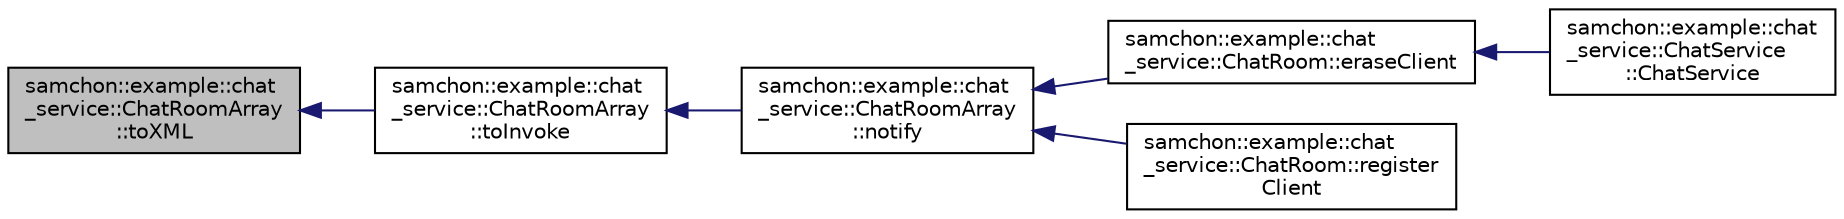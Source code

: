 digraph "samchon::example::chat_service::ChatRoomArray::toXML"
{
  edge [fontname="Helvetica",fontsize="10",labelfontname="Helvetica",labelfontsize="10"];
  node [fontname="Helvetica",fontsize="10",shape=record];
  rankdir="LR";
  Node1 [label="samchon::example::chat\l_service::ChatRoomArray\l::toXML",height=0.2,width=0.4,color="black", fillcolor="grey75", style="filled", fontcolor="black"];
  Node1 -> Node2 [dir="back",color="midnightblue",fontsize="10",style="solid",fontname="Helvetica"];
  Node2 [label="samchon::example::chat\l_service::ChatRoomArray\l::toInvoke",height=0.2,width=0.4,color="black", fillcolor="white", style="filled",URL="$d2/d9a/classsamchon_1_1example_1_1chat__service_1_1ChatRoomArray.html#a227fb2ea6055b9bc7824b29233bc929b",tooltip="Get an Invoke message used to notifying change. "];
  Node2 -> Node3 [dir="back",color="midnightblue",fontsize="10",style="solid",fontname="Helvetica"];
  Node3 [label="samchon::example::chat\l_service::ChatRoomArray\l::notify",height=0.2,width=0.4,color="black", fillcolor="white", style="filled",URL="$d2/d9a/classsamchon_1_1example_1_1chat__service_1_1ChatRoomArray.html#a5ea05f0b01dc3ef7cf34d08602e09eb5",tooltip="Notify changes of chat rooms. "];
  Node3 -> Node4 [dir="back",color="midnightblue",fontsize="10",style="solid",fontname="Helvetica"];
  Node4 [label="samchon::example::chat\l_service::ChatRoom::eraseClient",height=0.2,width=0.4,color="black", fillcolor="white", style="filled",URL="$d7/d41/classsamchon_1_1example_1_1chat__service_1_1ChatRoom.html#a32d8071c94df4eba9befbbd65c08349a",tooltip="Erase a participant client. "];
  Node4 -> Node5 [dir="back",color="midnightblue",fontsize="10",style="solid",fontname="Helvetica"];
  Node5 [label="samchon::example::chat\l_service::ChatService\l::ChatService",height=0.2,width=0.4,color="black", fillcolor="white", style="filled",URL="$df/de2/classsamchon_1_1example_1_1chat__service_1_1ChatService.html#aee7eb7e6c652ee58198203f43391083b",tooltip="Construct from a client. "];
  Node3 -> Node6 [dir="back",color="midnightblue",fontsize="10",style="solid",fontname="Helvetica"];
  Node6 [label="samchon::example::chat\l_service::ChatRoom::register\lClient",height=0.2,width=0.4,color="black", fillcolor="white", style="filled",URL="$d7/d41/classsamchon_1_1example_1_1chat__service_1_1ChatRoom.html#a829e10918ec29dc094346a1a542dc14c",tooltip="Register a participant client. "];
}

